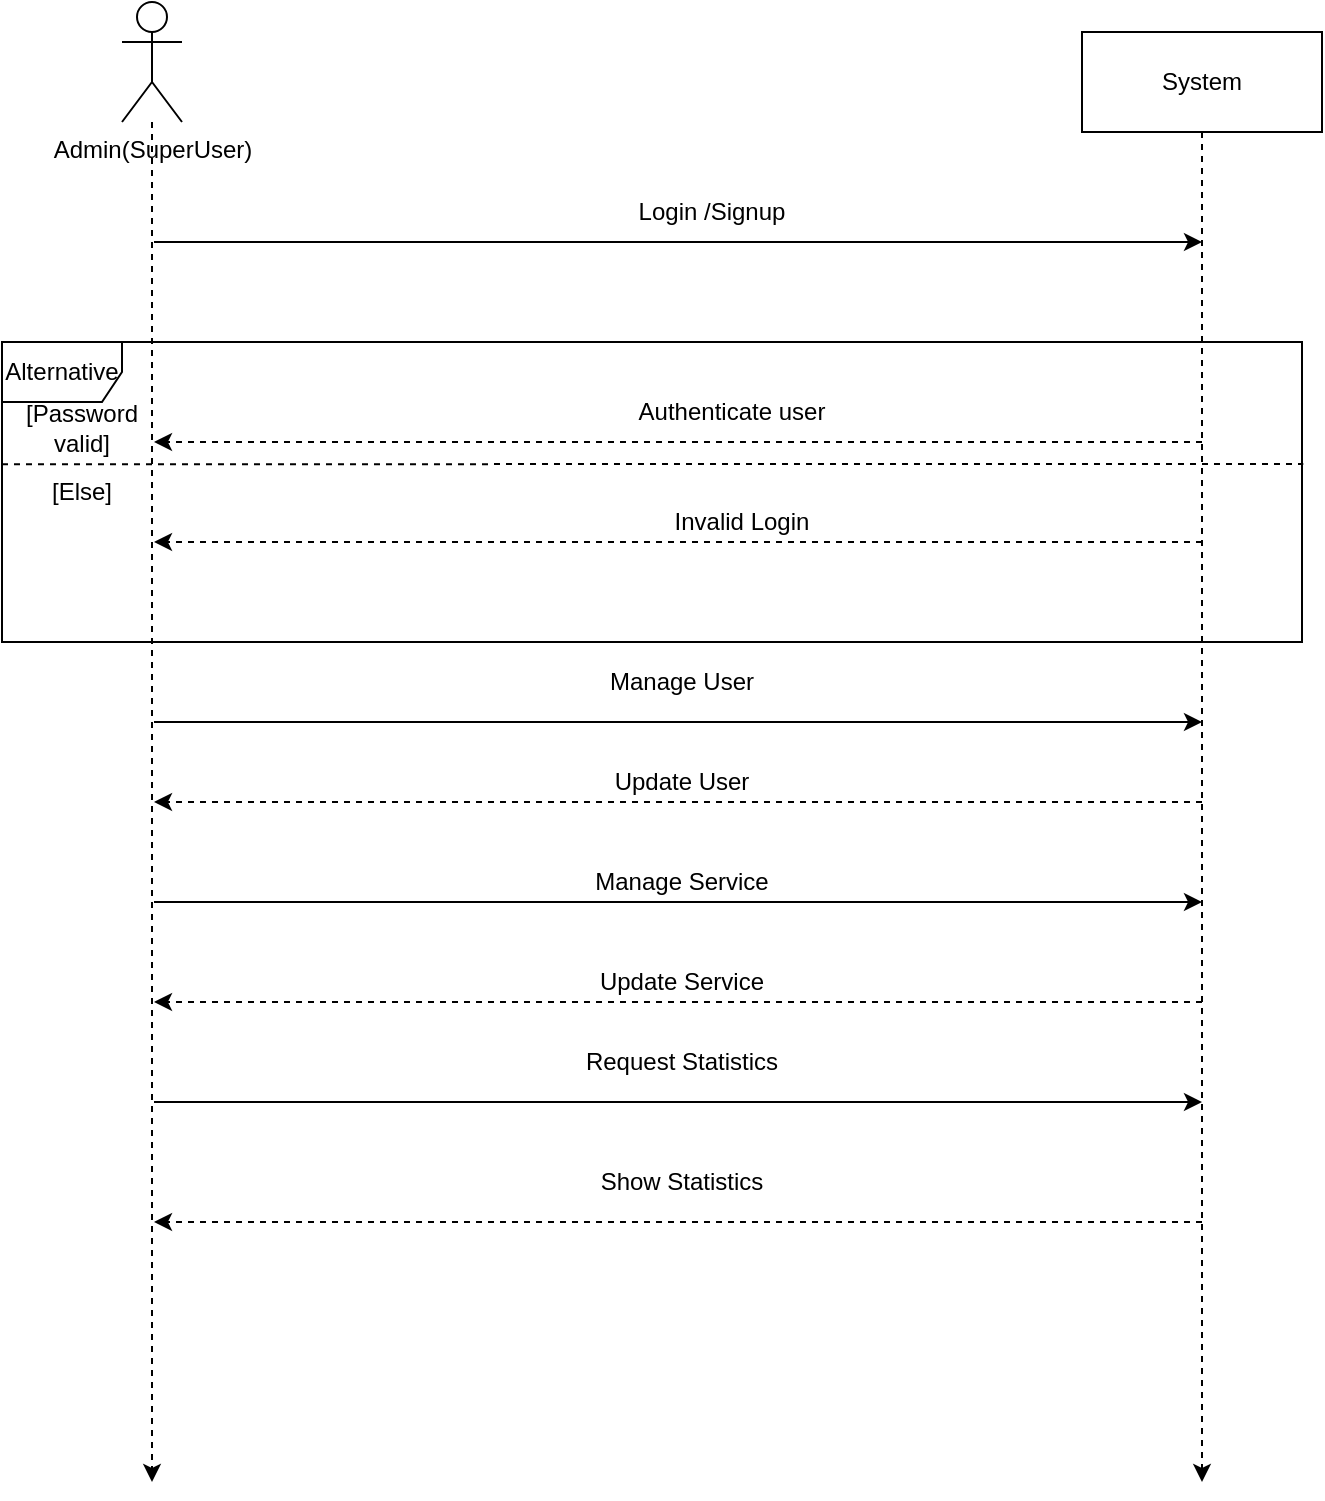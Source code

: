<mxfile version="15.6.1" type="device"><diagram id="p2t2i37RE3Y0itvDsc6b" name="Page-1"><mxGraphModel dx="1038" dy="487" grid="1" gridSize="10" guides="1" tooltips="1" connect="1" arrows="1" fold="1" page="1" pageScale="1" pageWidth="850" pageHeight="1100" math="0" shadow="0"><root><mxCell id="0"/><mxCell id="1" parent="0"/><mxCell id="wVkCLelAKUqzrXg1Jh_i-27" value="" style="group" vertex="1" connectable="0" parent="1"><mxGeometry x="40" y="170" width="650" height="150" as="geometry"/></mxCell><mxCell id="wVkCLelAKUqzrXg1Jh_i-11" value="Alternative" style="shape=umlFrame;whiteSpace=wrap;html=1;" vertex="1" parent="wVkCLelAKUqzrXg1Jh_i-27"><mxGeometry width="650" height="150" as="geometry"/></mxCell><mxCell id="wVkCLelAKUqzrXg1Jh_i-26" value="" style="endArrow=none;html=1;rounded=0;dashed=1;entryX=1.001;entryY=0.407;entryDx=0;entryDy=0;entryPerimeter=0;" edge="1" parent="wVkCLelAKUqzrXg1Jh_i-27" target="wVkCLelAKUqzrXg1Jh_i-11"><mxGeometry width="50" height="50" relative="1" as="geometry"><mxPoint y="61.071" as="sourcePoint"/><mxPoint x="410" y="-85.714" as="targetPoint"/></mxGeometry></mxCell><mxCell id="wVkCLelAKUqzrXg1Jh_i-28" value="[Password valid]" style="text;html=1;strokeColor=none;fillColor=none;align=center;verticalAlign=middle;whiteSpace=wrap;rounded=0;" vertex="1" parent="wVkCLelAKUqzrXg1Jh_i-27"><mxGeometry y="31.579" width="80" height="23.684" as="geometry"/></mxCell><mxCell id="wVkCLelAKUqzrXg1Jh_i-30" value="[Else]" style="text;html=1;strokeColor=none;fillColor=none;align=center;verticalAlign=middle;whiteSpace=wrap;rounded=0;" vertex="1" parent="wVkCLelAKUqzrXg1Jh_i-27"><mxGeometry y="63.158" width="80" height="23.684" as="geometry"/></mxCell><mxCell id="wVkCLelAKUqzrXg1Jh_i-4" style="edgeStyle=orthogonalEdgeStyle;rounded=0;orthogonalLoop=1;jettySize=auto;html=1;dashed=1;" edge="1" parent="1" source="wVkCLelAKUqzrXg1Jh_i-1"><mxGeometry relative="1" as="geometry"><mxPoint x="115" y="740" as="targetPoint"/></mxGeometry></mxCell><mxCell id="wVkCLelAKUqzrXg1Jh_i-1" value="Admin(SuperUser)" style="shape=umlActor;verticalLabelPosition=bottom;verticalAlign=top;html=1;outlineConnect=0;" vertex="1" parent="1"><mxGeometry x="100" width="30" height="60" as="geometry"/></mxCell><mxCell id="wVkCLelAKUqzrXg1Jh_i-3" style="edgeStyle=orthogonalEdgeStyle;rounded=0;orthogonalLoop=1;jettySize=auto;html=1;dashed=1;" edge="1" parent="1" source="wVkCLelAKUqzrXg1Jh_i-2"><mxGeometry relative="1" as="geometry"><mxPoint x="640" y="740" as="targetPoint"/></mxGeometry></mxCell><mxCell id="wVkCLelAKUqzrXg1Jh_i-2" value="System" style="rounded=0;whiteSpace=wrap;html=1;" vertex="1" parent="1"><mxGeometry x="580" y="15" width="120" height="50" as="geometry"/></mxCell><mxCell id="wVkCLelAKUqzrXg1Jh_i-6" value="" style="endArrow=classic;html=1;rounded=0;" edge="1" parent="1"><mxGeometry width="50" height="50" relative="1" as="geometry"><mxPoint x="116" y="120" as="sourcePoint"/><mxPoint x="640" y="120" as="targetPoint"/></mxGeometry></mxCell><mxCell id="wVkCLelAKUqzrXg1Jh_i-9" value="Login /Signup" style="text;html=1;strokeColor=none;fillColor=none;align=center;verticalAlign=middle;whiteSpace=wrap;rounded=0;" vertex="1" parent="1"><mxGeometry x="320" y="90" width="150" height="30" as="geometry"/></mxCell><mxCell id="wVkCLelAKUqzrXg1Jh_i-14" value="" style="endArrow=classic;html=1;rounded=0;dashed=1;" edge="1" parent="1"><mxGeometry width="50" height="50" relative="1" as="geometry"><mxPoint x="640" y="220" as="sourcePoint"/><mxPoint x="116" y="220" as="targetPoint"/></mxGeometry></mxCell><mxCell id="wVkCLelAKUqzrXg1Jh_i-16" value="Authenticate user" style="text;html=1;strokeColor=none;fillColor=none;align=center;verticalAlign=middle;whiteSpace=wrap;rounded=0;" vertex="1" parent="1"><mxGeometry x="330" y="190" width="150" height="30" as="geometry"/></mxCell><mxCell id="wVkCLelAKUqzrXg1Jh_i-17" value="" style="endArrow=classic;html=1;rounded=0;dashed=1;" edge="1" parent="1"><mxGeometry width="50" height="50" relative="1" as="geometry"><mxPoint x="640" y="270" as="sourcePoint"/><mxPoint x="116" y="270" as="targetPoint"/></mxGeometry></mxCell><mxCell id="wVkCLelAKUqzrXg1Jh_i-19" value="Invalid Login" style="text;html=1;strokeColor=none;fillColor=none;align=center;verticalAlign=middle;whiteSpace=wrap;rounded=0;" vertex="1" parent="1"><mxGeometry x="330" y="250" width="160" height="20" as="geometry"/></mxCell><mxCell id="wVkCLelAKUqzrXg1Jh_i-31" value="" style="endArrow=classic;html=1;rounded=0;" edge="1" parent="1"><mxGeometry width="50" height="50" relative="1" as="geometry"><mxPoint x="116" y="360" as="sourcePoint"/><mxPoint x="640" y="360" as="targetPoint"/></mxGeometry></mxCell><mxCell id="wVkCLelAKUqzrXg1Jh_i-32" value="" style="endArrow=classic;html=1;rounded=0;dashed=1;" edge="1" parent="1"><mxGeometry width="50" height="50" relative="1" as="geometry"><mxPoint x="640" y="400" as="sourcePoint"/><mxPoint x="116" y="400" as="targetPoint"/></mxGeometry></mxCell><mxCell id="wVkCLelAKUqzrXg1Jh_i-39" value="" style="endArrow=classic;html=1;rounded=0;" edge="1" parent="1"><mxGeometry width="50" height="50" relative="1" as="geometry"><mxPoint x="116" y="450" as="sourcePoint"/><mxPoint x="640" y="450" as="targetPoint"/></mxGeometry></mxCell><mxCell id="wVkCLelAKUqzrXg1Jh_i-44" value="Manage User" style="text;html=1;strokeColor=none;fillColor=none;align=center;verticalAlign=middle;whiteSpace=wrap;rounded=0;" vertex="1" parent="1"><mxGeometry x="300" y="330" width="160" height="20" as="geometry"/></mxCell><mxCell id="wVkCLelAKUqzrXg1Jh_i-45" value="Update User" style="text;html=1;strokeColor=none;fillColor=none;align=center;verticalAlign=middle;whiteSpace=wrap;rounded=0;" vertex="1" parent="1"><mxGeometry x="300" y="380" width="160" height="20" as="geometry"/></mxCell><mxCell id="wVkCLelAKUqzrXg1Jh_i-80" value="Manage Service" style="text;html=1;strokeColor=none;fillColor=none;align=center;verticalAlign=middle;whiteSpace=wrap;rounded=0;" vertex="1" parent="1"><mxGeometry x="300" y="430" width="160" height="20" as="geometry"/></mxCell><mxCell id="wVkCLelAKUqzrXg1Jh_i-84" value="" style="endArrow=classic;html=1;rounded=0;dashed=1;" edge="1" parent="1"><mxGeometry width="50" height="50" relative="1" as="geometry"><mxPoint x="640" y="500" as="sourcePoint"/><mxPoint x="116" y="500" as="targetPoint"/></mxGeometry></mxCell><mxCell id="wVkCLelAKUqzrXg1Jh_i-85" value="Update Service" style="text;html=1;strokeColor=none;fillColor=none;align=center;verticalAlign=middle;whiteSpace=wrap;rounded=0;" vertex="1" parent="1"><mxGeometry x="300" y="480" width="160" height="20" as="geometry"/></mxCell><mxCell id="wVkCLelAKUqzrXg1Jh_i-86" value="" style="endArrow=classic;html=1;rounded=0;" edge="1" parent="1"><mxGeometry width="50" height="50" relative="1" as="geometry"><mxPoint x="116" y="550" as="sourcePoint"/><mxPoint x="640" y="550" as="targetPoint"/></mxGeometry></mxCell><mxCell id="wVkCLelAKUqzrXg1Jh_i-87" value="Request Statistics" style="text;html=1;strokeColor=none;fillColor=none;align=center;verticalAlign=middle;whiteSpace=wrap;rounded=0;" vertex="1" parent="1"><mxGeometry x="300" y="520" width="160" height="20" as="geometry"/></mxCell><mxCell id="wVkCLelAKUqzrXg1Jh_i-88" value="" style="endArrow=classic;html=1;rounded=0;dashed=1;" edge="1" parent="1"><mxGeometry width="50" height="50" relative="1" as="geometry"><mxPoint x="640" y="610" as="sourcePoint"/><mxPoint x="116" y="610" as="targetPoint"/></mxGeometry></mxCell><mxCell id="wVkCLelAKUqzrXg1Jh_i-90" value="Show Statistics" style="text;html=1;strokeColor=none;fillColor=none;align=center;verticalAlign=middle;whiteSpace=wrap;rounded=0;" vertex="1" parent="1"><mxGeometry x="300" y="580" width="160" height="20" as="geometry"/></mxCell></root></mxGraphModel></diagram></mxfile>